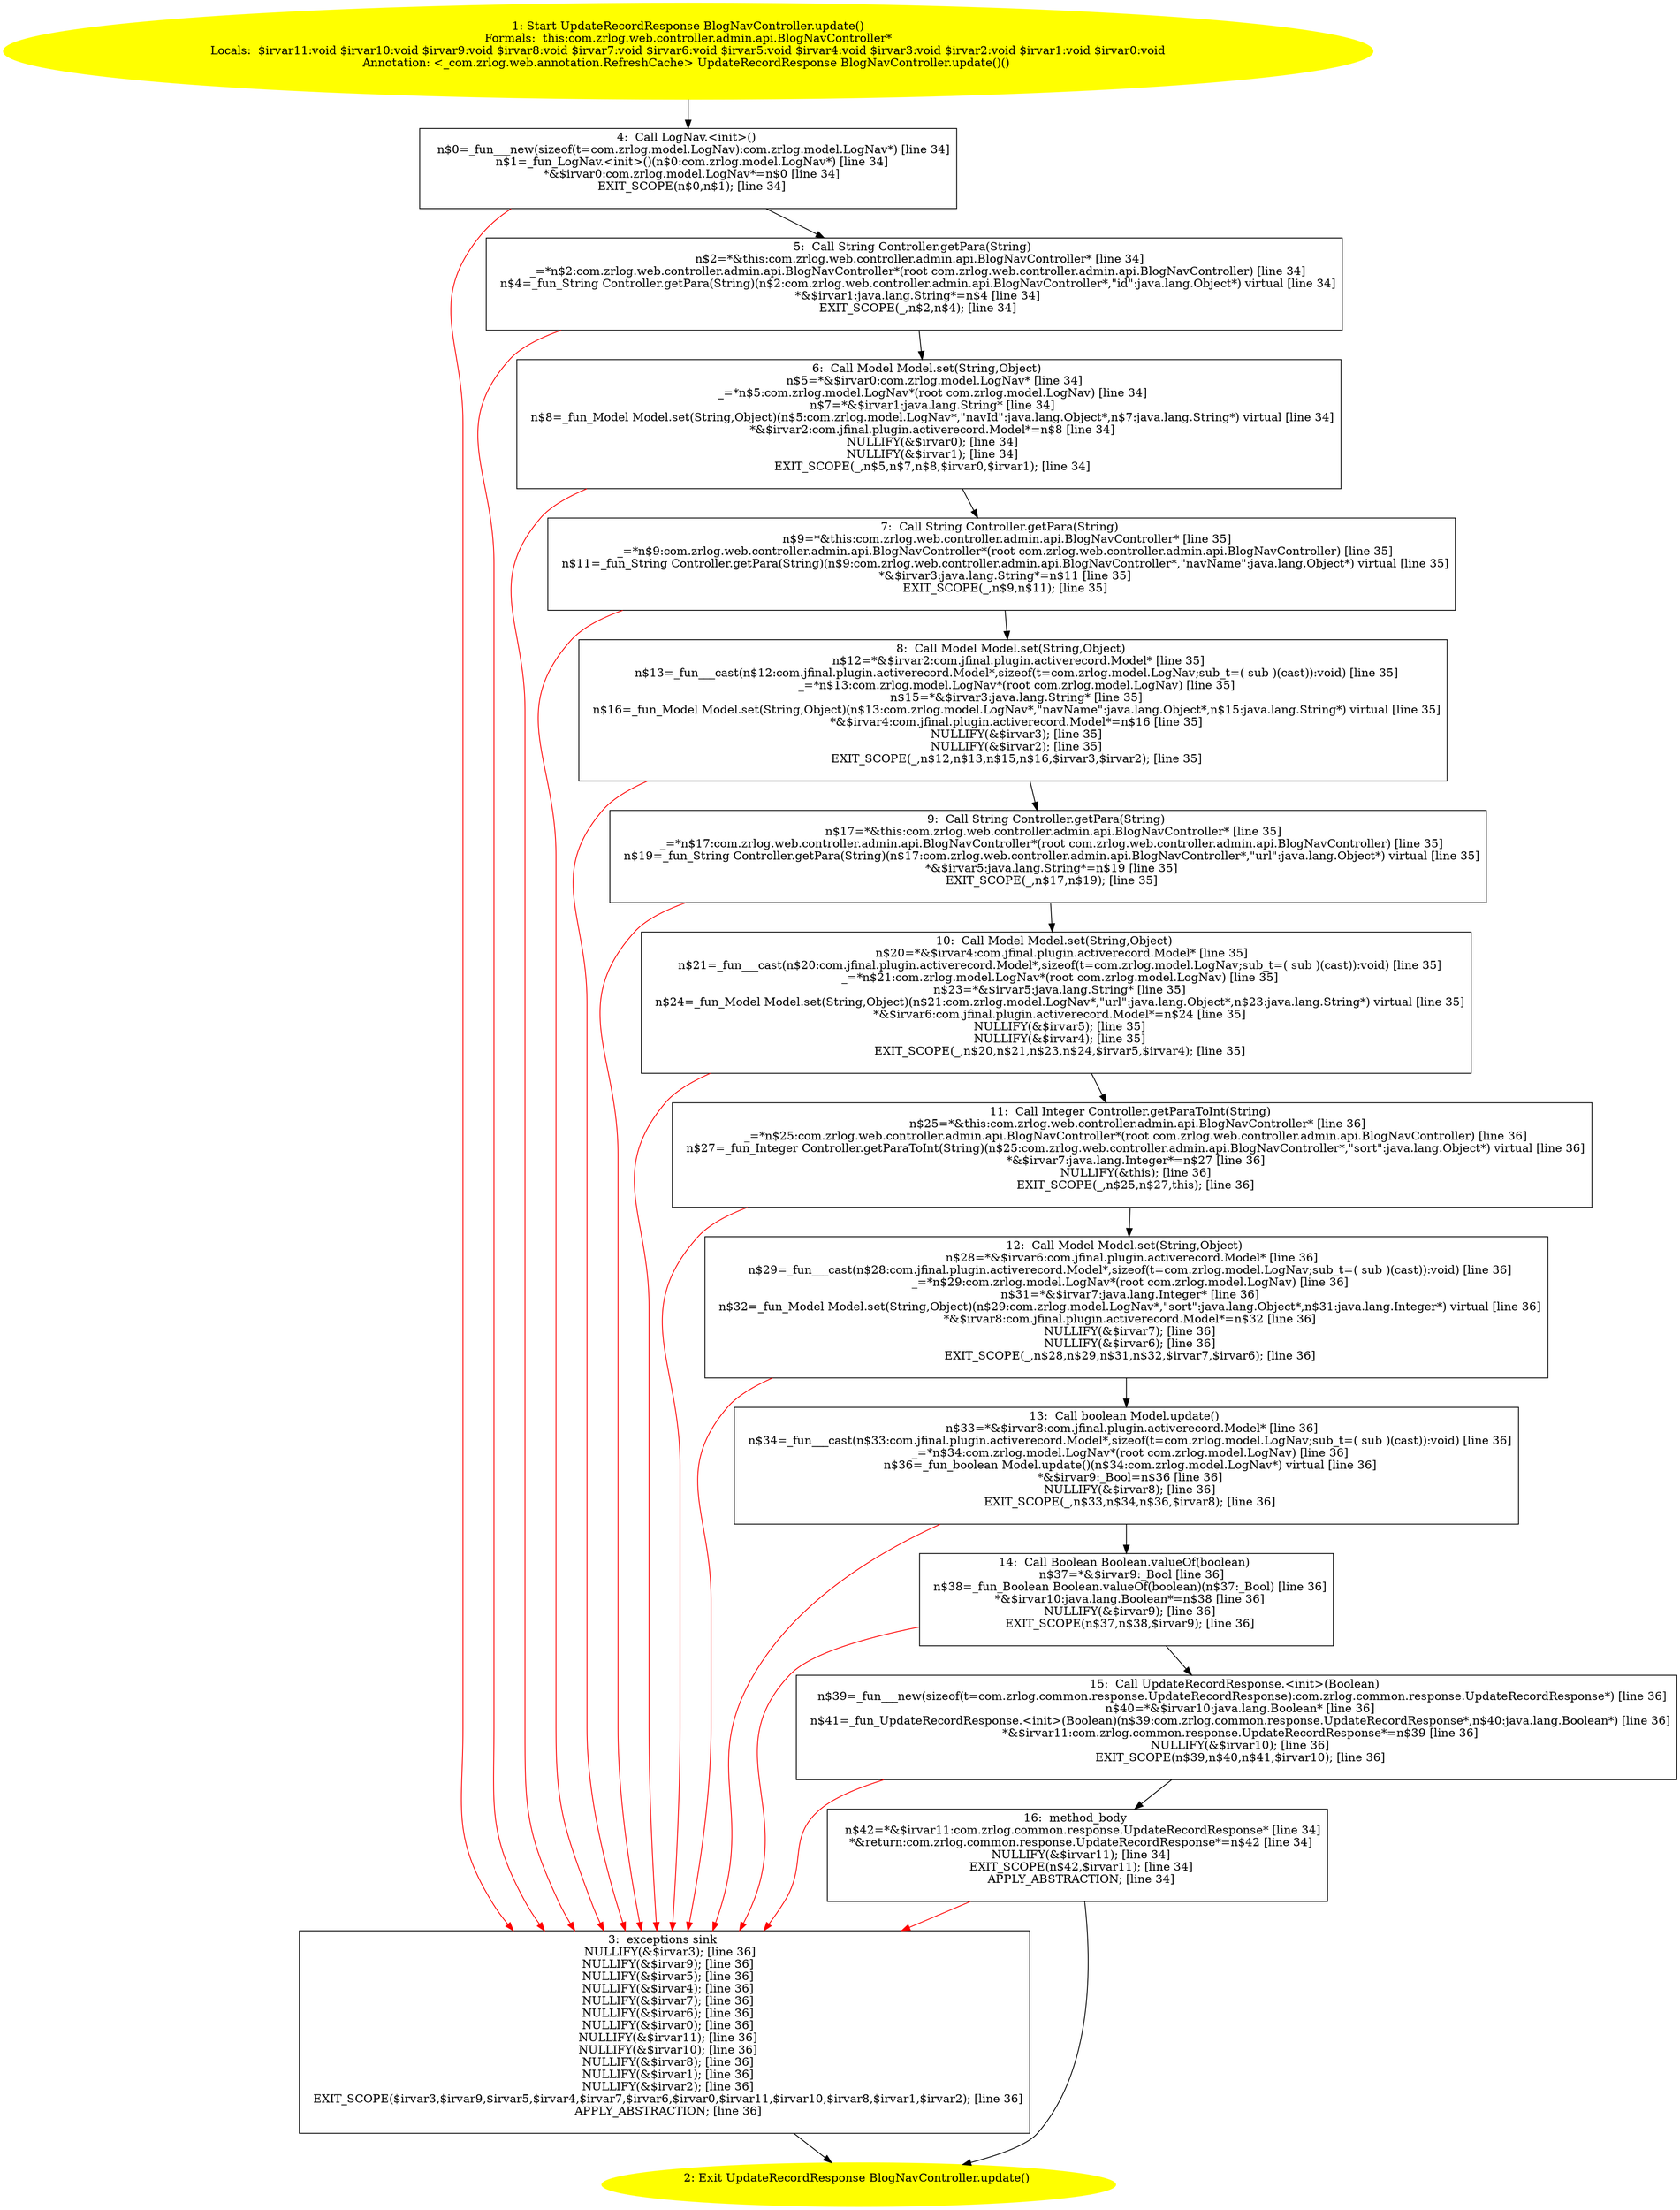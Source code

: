 /* @generated */
digraph cfg {
"com.zrlog.web.controller.admin.api.BlogNavController.update():com.zrlog.common.response.UpdateRecord.13cab225f94e220f72051d62a3499775_1" [label="1: Start UpdateRecordResponse BlogNavController.update()\nFormals:  this:com.zrlog.web.controller.admin.api.BlogNavController*\nLocals:  $irvar11:void $irvar10:void $irvar9:void $irvar8:void $irvar7:void $irvar6:void $irvar5:void $irvar4:void $irvar3:void $irvar2:void $irvar1:void $irvar0:void\nAnnotation: <_com.zrlog.web.annotation.RefreshCache> UpdateRecordResponse BlogNavController.update()() \n  " color=yellow style=filled]
	

	 "com.zrlog.web.controller.admin.api.BlogNavController.update():com.zrlog.common.response.UpdateRecord.13cab225f94e220f72051d62a3499775_1" -> "com.zrlog.web.controller.admin.api.BlogNavController.update():com.zrlog.common.response.UpdateRecord.13cab225f94e220f72051d62a3499775_4" ;
"com.zrlog.web.controller.admin.api.BlogNavController.update():com.zrlog.common.response.UpdateRecord.13cab225f94e220f72051d62a3499775_2" [label="2: Exit UpdateRecordResponse BlogNavController.update() \n  " color=yellow style=filled]
	

"com.zrlog.web.controller.admin.api.BlogNavController.update():com.zrlog.common.response.UpdateRecord.13cab225f94e220f72051d62a3499775_3" [label="3:  exceptions sink \n   NULLIFY(&$irvar3); [line 36]\n  NULLIFY(&$irvar9); [line 36]\n  NULLIFY(&$irvar5); [line 36]\n  NULLIFY(&$irvar4); [line 36]\n  NULLIFY(&$irvar7); [line 36]\n  NULLIFY(&$irvar6); [line 36]\n  NULLIFY(&$irvar0); [line 36]\n  NULLIFY(&$irvar11); [line 36]\n  NULLIFY(&$irvar10); [line 36]\n  NULLIFY(&$irvar8); [line 36]\n  NULLIFY(&$irvar1); [line 36]\n  NULLIFY(&$irvar2); [line 36]\n  EXIT_SCOPE($irvar3,$irvar9,$irvar5,$irvar4,$irvar7,$irvar6,$irvar0,$irvar11,$irvar10,$irvar8,$irvar1,$irvar2); [line 36]\n  APPLY_ABSTRACTION; [line 36]\n " shape="box"]
	

	 "com.zrlog.web.controller.admin.api.BlogNavController.update():com.zrlog.common.response.UpdateRecord.13cab225f94e220f72051d62a3499775_3" -> "com.zrlog.web.controller.admin.api.BlogNavController.update():com.zrlog.common.response.UpdateRecord.13cab225f94e220f72051d62a3499775_2" ;
"com.zrlog.web.controller.admin.api.BlogNavController.update():com.zrlog.common.response.UpdateRecord.13cab225f94e220f72051d62a3499775_4" [label="4:  Call LogNav.<init>() \n   n$0=_fun___new(sizeof(t=com.zrlog.model.LogNav):com.zrlog.model.LogNav*) [line 34]\n  n$1=_fun_LogNav.<init>()(n$0:com.zrlog.model.LogNav*) [line 34]\n  *&$irvar0:com.zrlog.model.LogNav*=n$0 [line 34]\n  EXIT_SCOPE(n$0,n$1); [line 34]\n " shape="box"]
	

	 "com.zrlog.web.controller.admin.api.BlogNavController.update():com.zrlog.common.response.UpdateRecord.13cab225f94e220f72051d62a3499775_4" -> "com.zrlog.web.controller.admin.api.BlogNavController.update():com.zrlog.common.response.UpdateRecord.13cab225f94e220f72051d62a3499775_5" ;
	 "com.zrlog.web.controller.admin.api.BlogNavController.update():com.zrlog.common.response.UpdateRecord.13cab225f94e220f72051d62a3499775_4" -> "com.zrlog.web.controller.admin.api.BlogNavController.update():com.zrlog.common.response.UpdateRecord.13cab225f94e220f72051d62a3499775_3" [color="red" ];
"com.zrlog.web.controller.admin.api.BlogNavController.update():com.zrlog.common.response.UpdateRecord.13cab225f94e220f72051d62a3499775_5" [label="5:  Call String Controller.getPara(String) \n   n$2=*&this:com.zrlog.web.controller.admin.api.BlogNavController* [line 34]\n  _=*n$2:com.zrlog.web.controller.admin.api.BlogNavController*(root com.zrlog.web.controller.admin.api.BlogNavController) [line 34]\n  n$4=_fun_String Controller.getPara(String)(n$2:com.zrlog.web.controller.admin.api.BlogNavController*,\"id\":java.lang.Object*) virtual [line 34]\n  *&$irvar1:java.lang.String*=n$4 [line 34]\n  EXIT_SCOPE(_,n$2,n$4); [line 34]\n " shape="box"]
	

	 "com.zrlog.web.controller.admin.api.BlogNavController.update():com.zrlog.common.response.UpdateRecord.13cab225f94e220f72051d62a3499775_5" -> "com.zrlog.web.controller.admin.api.BlogNavController.update():com.zrlog.common.response.UpdateRecord.13cab225f94e220f72051d62a3499775_6" ;
	 "com.zrlog.web.controller.admin.api.BlogNavController.update():com.zrlog.common.response.UpdateRecord.13cab225f94e220f72051d62a3499775_5" -> "com.zrlog.web.controller.admin.api.BlogNavController.update():com.zrlog.common.response.UpdateRecord.13cab225f94e220f72051d62a3499775_3" [color="red" ];
"com.zrlog.web.controller.admin.api.BlogNavController.update():com.zrlog.common.response.UpdateRecord.13cab225f94e220f72051d62a3499775_6" [label="6:  Call Model Model.set(String,Object) \n   n$5=*&$irvar0:com.zrlog.model.LogNav* [line 34]\n  _=*n$5:com.zrlog.model.LogNav*(root com.zrlog.model.LogNav) [line 34]\n  n$7=*&$irvar1:java.lang.String* [line 34]\n  n$8=_fun_Model Model.set(String,Object)(n$5:com.zrlog.model.LogNav*,\"navId\":java.lang.Object*,n$7:java.lang.String*) virtual [line 34]\n  *&$irvar2:com.jfinal.plugin.activerecord.Model*=n$8 [line 34]\n  NULLIFY(&$irvar0); [line 34]\n  NULLIFY(&$irvar1); [line 34]\n  EXIT_SCOPE(_,n$5,n$7,n$8,$irvar0,$irvar1); [line 34]\n " shape="box"]
	

	 "com.zrlog.web.controller.admin.api.BlogNavController.update():com.zrlog.common.response.UpdateRecord.13cab225f94e220f72051d62a3499775_6" -> "com.zrlog.web.controller.admin.api.BlogNavController.update():com.zrlog.common.response.UpdateRecord.13cab225f94e220f72051d62a3499775_7" ;
	 "com.zrlog.web.controller.admin.api.BlogNavController.update():com.zrlog.common.response.UpdateRecord.13cab225f94e220f72051d62a3499775_6" -> "com.zrlog.web.controller.admin.api.BlogNavController.update():com.zrlog.common.response.UpdateRecord.13cab225f94e220f72051d62a3499775_3" [color="red" ];
"com.zrlog.web.controller.admin.api.BlogNavController.update():com.zrlog.common.response.UpdateRecord.13cab225f94e220f72051d62a3499775_7" [label="7:  Call String Controller.getPara(String) \n   n$9=*&this:com.zrlog.web.controller.admin.api.BlogNavController* [line 35]\n  _=*n$9:com.zrlog.web.controller.admin.api.BlogNavController*(root com.zrlog.web.controller.admin.api.BlogNavController) [line 35]\n  n$11=_fun_String Controller.getPara(String)(n$9:com.zrlog.web.controller.admin.api.BlogNavController*,\"navName\":java.lang.Object*) virtual [line 35]\n  *&$irvar3:java.lang.String*=n$11 [line 35]\n  EXIT_SCOPE(_,n$9,n$11); [line 35]\n " shape="box"]
	

	 "com.zrlog.web.controller.admin.api.BlogNavController.update():com.zrlog.common.response.UpdateRecord.13cab225f94e220f72051d62a3499775_7" -> "com.zrlog.web.controller.admin.api.BlogNavController.update():com.zrlog.common.response.UpdateRecord.13cab225f94e220f72051d62a3499775_8" ;
	 "com.zrlog.web.controller.admin.api.BlogNavController.update():com.zrlog.common.response.UpdateRecord.13cab225f94e220f72051d62a3499775_7" -> "com.zrlog.web.controller.admin.api.BlogNavController.update():com.zrlog.common.response.UpdateRecord.13cab225f94e220f72051d62a3499775_3" [color="red" ];
"com.zrlog.web.controller.admin.api.BlogNavController.update():com.zrlog.common.response.UpdateRecord.13cab225f94e220f72051d62a3499775_8" [label="8:  Call Model Model.set(String,Object) \n   n$12=*&$irvar2:com.jfinal.plugin.activerecord.Model* [line 35]\n  n$13=_fun___cast(n$12:com.jfinal.plugin.activerecord.Model*,sizeof(t=com.zrlog.model.LogNav;sub_t=( sub )(cast)):void) [line 35]\n  _=*n$13:com.zrlog.model.LogNav*(root com.zrlog.model.LogNav) [line 35]\n  n$15=*&$irvar3:java.lang.String* [line 35]\n  n$16=_fun_Model Model.set(String,Object)(n$13:com.zrlog.model.LogNav*,\"navName\":java.lang.Object*,n$15:java.lang.String*) virtual [line 35]\n  *&$irvar4:com.jfinal.plugin.activerecord.Model*=n$16 [line 35]\n  NULLIFY(&$irvar3); [line 35]\n  NULLIFY(&$irvar2); [line 35]\n  EXIT_SCOPE(_,n$12,n$13,n$15,n$16,$irvar3,$irvar2); [line 35]\n " shape="box"]
	

	 "com.zrlog.web.controller.admin.api.BlogNavController.update():com.zrlog.common.response.UpdateRecord.13cab225f94e220f72051d62a3499775_8" -> "com.zrlog.web.controller.admin.api.BlogNavController.update():com.zrlog.common.response.UpdateRecord.13cab225f94e220f72051d62a3499775_9" ;
	 "com.zrlog.web.controller.admin.api.BlogNavController.update():com.zrlog.common.response.UpdateRecord.13cab225f94e220f72051d62a3499775_8" -> "com.zrlog.web.controller.admin.api.BlogNavController.update():com.zrlog.common.response.UpdateRecord.13cab225f94e220f72051d62a3499775_3" [color="red" ];
"com.zrlog.web.controller.admin.api.BlogNavController.update():com.zrlog.common.response.UpdateRecord.13cab225f94e220f72051d62a3499775_9" [label="9:  Call String Controller.getPara(String) \n   n$17=*&this:com.zrlog.web.controller.admin.api.BlogNavController* [line 35]\n  _=*n$17:com.zrlog.web.controller.admin.api.BlogNavController*(root com.zrlog.web.controller.admin.api.BlogNavController) [line 35]\n  n$19=_fun_String Controller.getPara(String)(n$17:com.zrlog.web.controller.admin.api.BlogNavController*,\"url\":java.lang.Object*) virtual [line 35]\n  *&$irvar5:java.lang.String*=n$19 [line 35]\n  EXIT_SCOPE(_,n$17,n$19); [line 35]\n " shape="box"]
	

	 "com.zrlog.web.controller.admin.api.BlogNavController.update():com.zrlog.common.response.UpdateRecord.13cab225f94e220f72051d62a3499775_9" -> "com.zrlog.web.controller.admin.api.BlogNavController.update():com.zrlog.common.response.UpdateRecord.13cab225f94e220f72051d62a3499775_10" ;
	 "com.zrlog.web.controller.admin.api.BlogNavController.update():com.zrlog.common.response.UpdateRecord.13cab225f94e220f72051d62a3499775_9" -> "com.zrlog.web.controller.admin.api.BlogNavController.update():com.zrlog.common.response.UpdateRecord.13cab225f94e220f72051d62a3499775_3" [color="red" ];
"com.zrlog.web.controller.admin.api.BlogNavController.update():com.zrlog.common.response.UpdateRecord.13cab225f94e220f72051d62a3499775_10" [label="10:  Call Model Model.set(String,Object) \n   n$20=*&$irvar4:com.jfinal.plugin.activerecord.Model* [line 35]\n  n$21=_fun___cast(n$20:com.jfinal.plugin.activerecord.Model*,sizeof(t=com.zrlog.model.LogNav;sub_t=( sub )(cast)):void) [line 35]\n  _=*n$21:com.zrlog.model.LogNav*(root com.zrlog.model.LogNav) [line 35]\n  n$23=*&$irvar5:java.lang.String* [line 35]\n  n$24=_fun_Model Model.set(String,Object)(n$21:com.zrlog.model.LogNav*,\"url\":java.lang.Object*,n$23:java.lang.String*) virtual [line 35]\n  *&$irvar6:com.jfinal.plugin.activerecord.Model*=n$24 [line 35]\n  NULLIFY(&$irvar5); [line 35]\n  NULLIFY(&$irvar4); [line 35]\n  EXIT_SCOPE(_,n$20,n$21,n$23,n$24,$irvar5,$irvar4); [line 35]\n " shape="box"]
	

	 "com.zrlog.web.controller.admin.api.BlogNavController.update():com.zrlog.common.response.UpdateRecord.13cab225f94e220f72051d62a3499775_10" -> "com.zrlog.web.controller.admin.api.BlogNavController.update():com.zrlog.common.response.UpdateRecord.13cab225f94e220f72051d62a3499775_11" ;
	 "com.zrlog.web.controller.admin.api.BlogNavController.update():com.zrlog.common.response.UpdateRecord.13cab225f94e220f72051d62a3499775_10" -> "com.zrlog.web.controller.admin.api.BlogNavController.update():com.zrlog.common.response.UpdateRecord.13cab225f94e220f72051d62a3499775_3" [color="red" ];
"com.zrlog.web.controller.admin.api.BlogNavController.update():com.zrlog.common.response.UpdateRecord.13cab225f94e220f72051d62a3499775_11" [label="11:  Call Integer Controller.getParaToInt(String) \n   n$25=*&this:com.zrlog.web.controller.admin.api.BlogNavController* [line 36]\n  _=*n$25:com.zrlog.web.controller.admin.api.BlogNavController*(root com.zrlog.web.controller.admin.api.BlogNavController) [line 36]\n  n$27=_fun_Integer Controller.getParaToInt(String)(n$25:com.zrlog.web.controller.admin.api.BlogNavController*,\"sort\":java.lang.Object*) virtual [line 36]\n  *&$irvar7:java.lang.Integer*=n$27 [line 36]\n  NULLIFY(&this); [line 36]\n  EXIT_SCOPE(_,n$25,n$27,this); [line 36]\n " shape="box"]
	

	 "com.zrlog.web.controller.admin.api.BlogNavController.update():com.zrlog.common.response.UpdateRecord.13cab225f94e220f72051d62a3499775_11" -> "com.zrlog.web.controller.admin.api.BlogNavController.update():com.zrlog.common.response.UpdateRecord.13cab225f94e220f72051d62a3499775_12" ;
	 "com.zrlog.web.controller.admin.api.BlogNavController.update():com.zrlog.common.response.UpdateRecord.13cab225f94e220f72051d62a3499775_11" -> "com.zrlog.web.controller.admin.api.BlogNavController.update():com.zrlog.common.response.UpdateRecord.13cab225f94e220f72051d62a3499775_3" [color="red" ];
"com.zrlog.web.controller.admin.api.BlogNavController.update():com.zrlog.common.response.UpdateRecord.13cab225f94e220f72051d62a3499775_12" [label="12:  Call Model Model.set(String,Object) \n   n$28=*&$irvar6:com.jfinal.plugin.activerecord.Model* [line 36]\n  n$29=_fun___cast(n$28:com.jfinal.plugin.activerecord.Model*,sizeof(t=com.zrlog.model.LogNav;sub_t=( sub )(cast)):void) [line 36]\n  _=*n$29:com.zrlog.model.LogNav*(root com.zrlog.model.LogNav) [line 36]\n  n$31=*&$irvar7:java.lang.Integer* [line 36]\n  n$32=_fun_Model Model.set(String,Object)(n$29:com.zrlog.model.LogNav*,\"sort\":java.lang.Object*,n$31:java.lang.Integer*) virtual [line 36]\n  *&$irvar8:com.jfinal.plugin.activerecord.Model*=n$32 [line 36]\n  NULLIFY(&$irvar7); [line 36]\n  NULLIFY(&$irvar6); [line 36]\n  EXIT_SCOPE(_,n$28,n$29,n$31,n$32,$irvar7,$irvar6); [line 36]\n " shape="box"]
	

	 "com.zrlog.web.controller.admin.api.BlogNavController.update():com.zrlog.common.response.UpdateRecord.13cab225f94e220f72051d62a3499775_12" -> "com.zrlog.web.controller.admin.api.BlogNavController.update():com.zrlog.common.response.UpdateRecord.13cab225f94e220f72051d62a3499775_13" ;
	 "com.zrlog.web.controller.admin.api.BlogNavController.update():com.zrlog.common.response.UpdateRecord.13cab225f94e220f72051d62a3499775_12" -> "com.zrlog.web.controller.admin.api.BlogNavController.update():com.zrlog.common.response.UpdateRecord.13cab225f94e220f72051d62a3499775_3" [color="red" ];
"com.zrlog.web.controller.admin.api.BlogNavController.update():com.zrlog.common.response.UpdateRecord.13cab225f94e220f72051d62a3499775_13" [label="13:  Call boolean Model.update() \n   n$33=*&$irvar8:com.jfinal.plugin.activerecord.Model* [line 36]\n  n$34=_fun___cast(n$33:com.jfinal.plugin.activerecord.Model*,sizeof(t=com.zrlog.model.LogNav;sub_t=( sub )(cast)):void) [line 36]\n  _=*n$34:com.zrlog.model.LogNav*(root com.zrlog.model.LogNav) [line 36]\n  n$36=_fun_boolean Model.update()(n$34:com.zrlog.model.LogNav*) virtual [line 36]\n  *&$irvar9:_Bool=n$36 [line 36]\n  NULLIFY(&$irvar8); [line 36]\n  EXIT_SCOPE(_,n$33,n$34,n$36,$irvar8); [line 36]\n " shape="box"]
	

	 "com.zrlog.web.controller.admin.api.BlogNavController.update():com.zrlog.common.response.UpdateRecord.13cab225f94e220f72051d62a3499775_13" -> "com.zrlog.web.controller.admin.api.BlogNavController.update():com.zrlog.common.response.UpdateRecord.13cab225f94e220f72051d62a3499775_14" ;
	 "com.zrlog.web.controller.admin.api.BlogNavController.update():com.zrlog.common.response.UpdateRecord.13cab225f94e220f72051d62a3499775_13" -> "com.zrlog.web.controller.admin.api.BlogNavController.update():com.zrlog.common.response.UpdateRecord.13cab225f94e220f72051d62a3499775_3" [color="red" ];
"com.zrlog.web.controller.admin.api.BlogNavController.update():com.zrlog.common.response.UpdateRecord.13cab225f94e220f72051d62a3499775_14" [label="14:  Call Boolean Boolean.valueOf(boolean) \n   n$37=*&$irvar9:_Bool [line 36]\n  n$38=_fun_Boolean Boolean.valueOf(boolean)(n$37:_Bool) [line 36]\n  *&$irvar10:java.lang.Boolean*=n$38 [line 36]\n  NULLIFY(&$irvar9); [line 36]\n  EXIT_SCOPE(n$37,n$38,$irvar9); [line 36]\n " shape="box"]
	

	 "com.zrlog.web.controller.admin.api.BlogNavController.update():com.zrlog.common.response.UpdateRecord.13cab225f94e220f72051d62a3499775_14" -> "com.zrlog.web.controller.admin.api.BlogNavController.update():com.zrlog.common.response.UpdateRecord.13cab225f94e220f72051d62a3499775_15" ;
	 "com.zrlog.web.controller.admin.api.BlogNavController.update():com.zrlog.common.response.UpdateRecord.13cab225f94e220f72051d62a3499775_14" -> "com.zrlog.web.controller.admin.api.BlogNavController.update():com.zrlog.common.response.UpdateRecord.13cab225f94e220f72051d62a3499775_3" [color="red" ];
"com.zrlog.web.controller.admin.api.BlogNavController.update():com.zrlog.common.response.UpdateRecord.13cab225f94e220f72051d62a3499775_15" [label="15:  Call UpdateRecordResponse.<init>(Boolean) \n   n$39=_fun___new(sizeof(t=com.zrlog.common.response.UpdateRecordResponse):com.zrlog.common.response.UpdateRecordResponse*) [line 36]\n  n$40=*&$irvar10:java.lang.Boolean* [line 36]\n  n$41=_fun_UpdateRecordResponse.<init>(Boolean)(n$39:com.zrlog.common.response.UpdateRecordResponse*,n$40:java.lang.Boolean*) [line 36]\n  *&$irvar11:com.zrlog.common.response.UpdateRecordResponse*=n$39 [line 36]\n  NULLIFY(&$irvar10); [line 36]\n  EXIT_SCOPE(n$39,n$40,n$41,$irvar10); [line 36]\n " shape="box"]
	

	 "com.zrlog.web.controller.admin.api.BlogNavController.update():com.zrlog.common.response.UpdateRecord.13cab225f94e220f72051d62a3499775_15" -> "com.zrlog.web.controller.admin.api.BlogNavController.update():com.zrlog.common.response.UpdateRecord.13cab225f94e220f72051d62a3499775_16" ;
	 "com.zrlog.web.controller.admin.api.BlogNavController.update():com.zrlog.common.response.UpdateRecord.13cab225f94e220f72051d62a3499775_15" -> "com.zrlog.web.controller.admin.api.BlogNavController.update():com.zrlog.common.response.UpdateRecord.13cab225f94e220f72051d62a3499775_3" [color="red" ];
"com.zrlog.web.controller.admin.api.BlogNavController.update():com.zrlog.common.response.UpdateRecord.13cab225f94e220f72051d62a3499775_16" [label="16:  method_body \n   n$42=*&$irvar11:com.zrlog.common.response.UpdateRecordResponse* [line 34]\n  *&return:com.zrlog.common.response.UpdateRecordResponse*=n$42 [line 34]\n  NULLIFY(&$irvar11); [line 34]\n  EXIT_SCOPE(n$42,$irvar11); [line 34]\n  APPLY_ABSTRACTION; [line 34]\n " shape="box"]
	

	 "com.zrlog.web.controller.admin.api.BlogNavController.update():com.zrlog.common.response.UpdateRecord.13cab225f94e220f72051d62a3499775_16" -> "com.zrlog.web.controller.admin.api.BlogNavController.update():com.zrlog.common.response.UpdateRecord.13cab225f94e220f72051d62a3499775_2" ;
	 "com.zrlog.web.controller.admin.api.BlogNavController.update():com.zrlog.common.response.UpdateRecord.13cab225f94e220f72051d62a3499775_16" -> "com.zrlog.web.controller.admin.api.BlogNavController.update():com.zrlog.common.response.UpdateRecord.13cab225f94e220f72051d62a3499775_3" [color="red" ];
}
